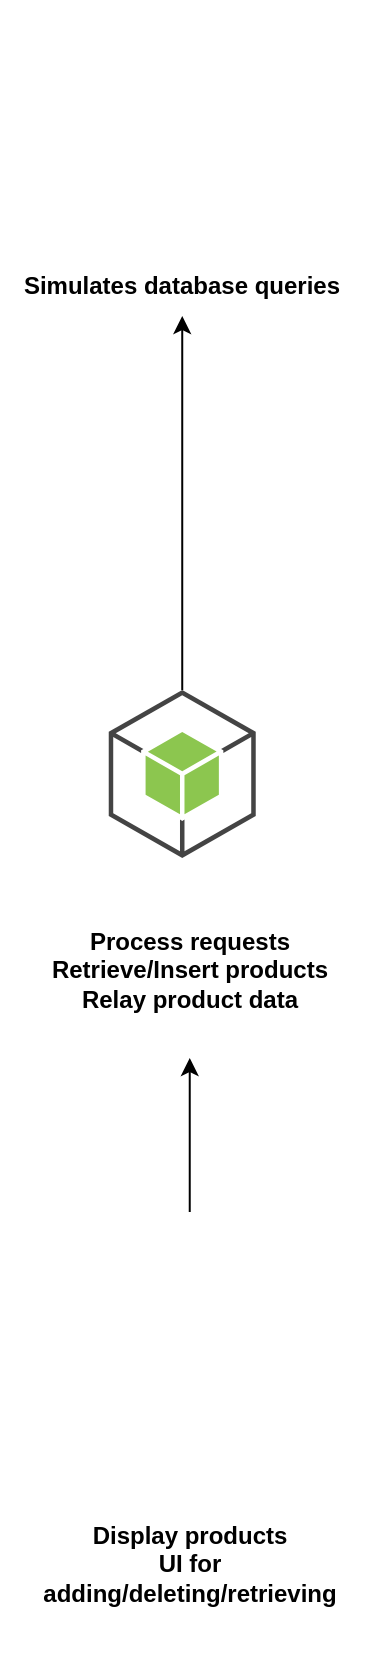 <mxfile version="20.6.0" type="device"><diagram id="8BSy1984QulottTT6VYC" name="Page-1"><mxGraphModel dx="1204" dy="470" grid="0" gridSize="10" guides="1" tooltips="1" connect="1" arrows="1" fold="1" page="1" pageScale="1" pageWidth="850" pageHeight="1100" math="0" shadow="0"><root><mxCell id="0"/><mxCell id="1" parent="0"/><mxCell id="L1GvHsR_zHaaywpi2Lia-9" style="edgeStyle=orthogonalEdgeStyle;rounded=0;orthogonalLoop=1;jettySize=auto;html=1;exitX=0.5;exitY=0;exitDx=0;exitDy=0;exitPerimeter=0;fontFamily=Helvetica;" edge="1" parent="1" source="L1GvHsR_zHaaywpi2Lia-2" target="L1GvHsR_zHaaywpi2Lia-8"><mxGeometry relative="1" as="geometry"/></mxCell><mxCell id="L1GvHsR_zHaaywpi2Lia-2" value="" style="outlineConnect=0;dashed=0;verticalLabelPosition=bottom;verticalAlign=top;align=center;html=1;shape=mxgraph.aws3.android;fillColor=#8CC64F;gradientColor=none;" vertex="1" parent="1"><mxGeometry x="376.37" y="371" width="73.5" height="84" as="geometry"/></mxCell><mxCell id="L1GvHsR_zHaaywpi2Lia-3" value="&lt;b&gt;Process requests&lt;br&gt;Retrieve/Insert products&lt;br&gt;Relay product data&lt;/b&gt;" style="text;html=1;strokeColor=none;fillColor=none;align=center;verticalAlign=middle;whiteSpace=wrap;rounded=0;" vertex="1" parent="1"><mxGeometry x="342" y="467" width="149.75" height="88" as="geometry"/></mxCell><mxCell id="L1GvHsR_zHaaywpi2Lia-10" style="edgeStyle=orthogonalEdgeStyle;rounded=0;orthogonalLoop=1;jettySize=auto;html=1;exitX=0.5;exitY=0;exitDx=0;exitDy=0;fontFamily=Helvetica;" edge="1" parent="1" source="L1GvHsR_zHaaywpi2Lia-4" target="L1GvHsR_zHaaywpi2Lia-3"><mxGeometry relative="1" as="geometry"/></mxCell><mxCell id="L1GvHsR_zHaaywpi2Lia-4" value="" style="shape=image;html=1;verticalAlign=top;verticalLabelPosition=bottom;labelBackgroundColor=#ffffff;imageAspect=0;aspect=fixed;image=https://cdn1.iconfinder.com/data/icons/unicons-line-vol-5/24/react-128.png;fontFamily=Helvetica;" vertex="1" parent="1"><mxGeometry x="352.87" y="632" width="128" height="128" as="geometry"/></mxCell><mxCell id="L1GvHsR_zHaaywpi2Lia-5" value="&lt;b&gt;Display products&lt;br&gt;UI for adding/deleting/retrieving&lt;/b&gt;" style="text;html=1;strokeColor=none;fillColor=none;align=center;verticalAlign=middle;whiteSpace=wrap;rounded=0;" vertex="1" parent="1"><mxGeometry x="342" y="764" width="149.75" height="88" as="geometry"/></mxCell><mxCell id="L1GvHsR_zHaaywpi2Lia-7" value="" style="shape=image;html=1;verticalAlign=top;verticalLabelPosition=bottom;labelBackgroundColor=#ffffff;imageAspect=0;aspect=fixed;image=https://cdn2.iconfinder.com/data/icons/boxicons-solid-vol-2/24/bxs-file-json-128.png;fontFamily=Helvetica;" vertex="1" parent="1"><mxGeometry x="346.76" y="26" width="128" height="128" as="geometry"/></mxCell><mxCell id="L1GvHsR_zHaaywpi2Lia-8" value="&lt;b&gt;Simulates database queries&lt;/b&gt;" style="text;html=1;strokeColor=none;fillColor=none;align=center;verticalAlign=middle;whiteSpace=wrap;rounded=0;fontFamily=Helvetica;" vertex="1" parent="1"><mxGeometry x="322" y="154" width="182.24" height="30" as="geometry"/></mxCell></root></mxGraphModel></diagram></mxfile>